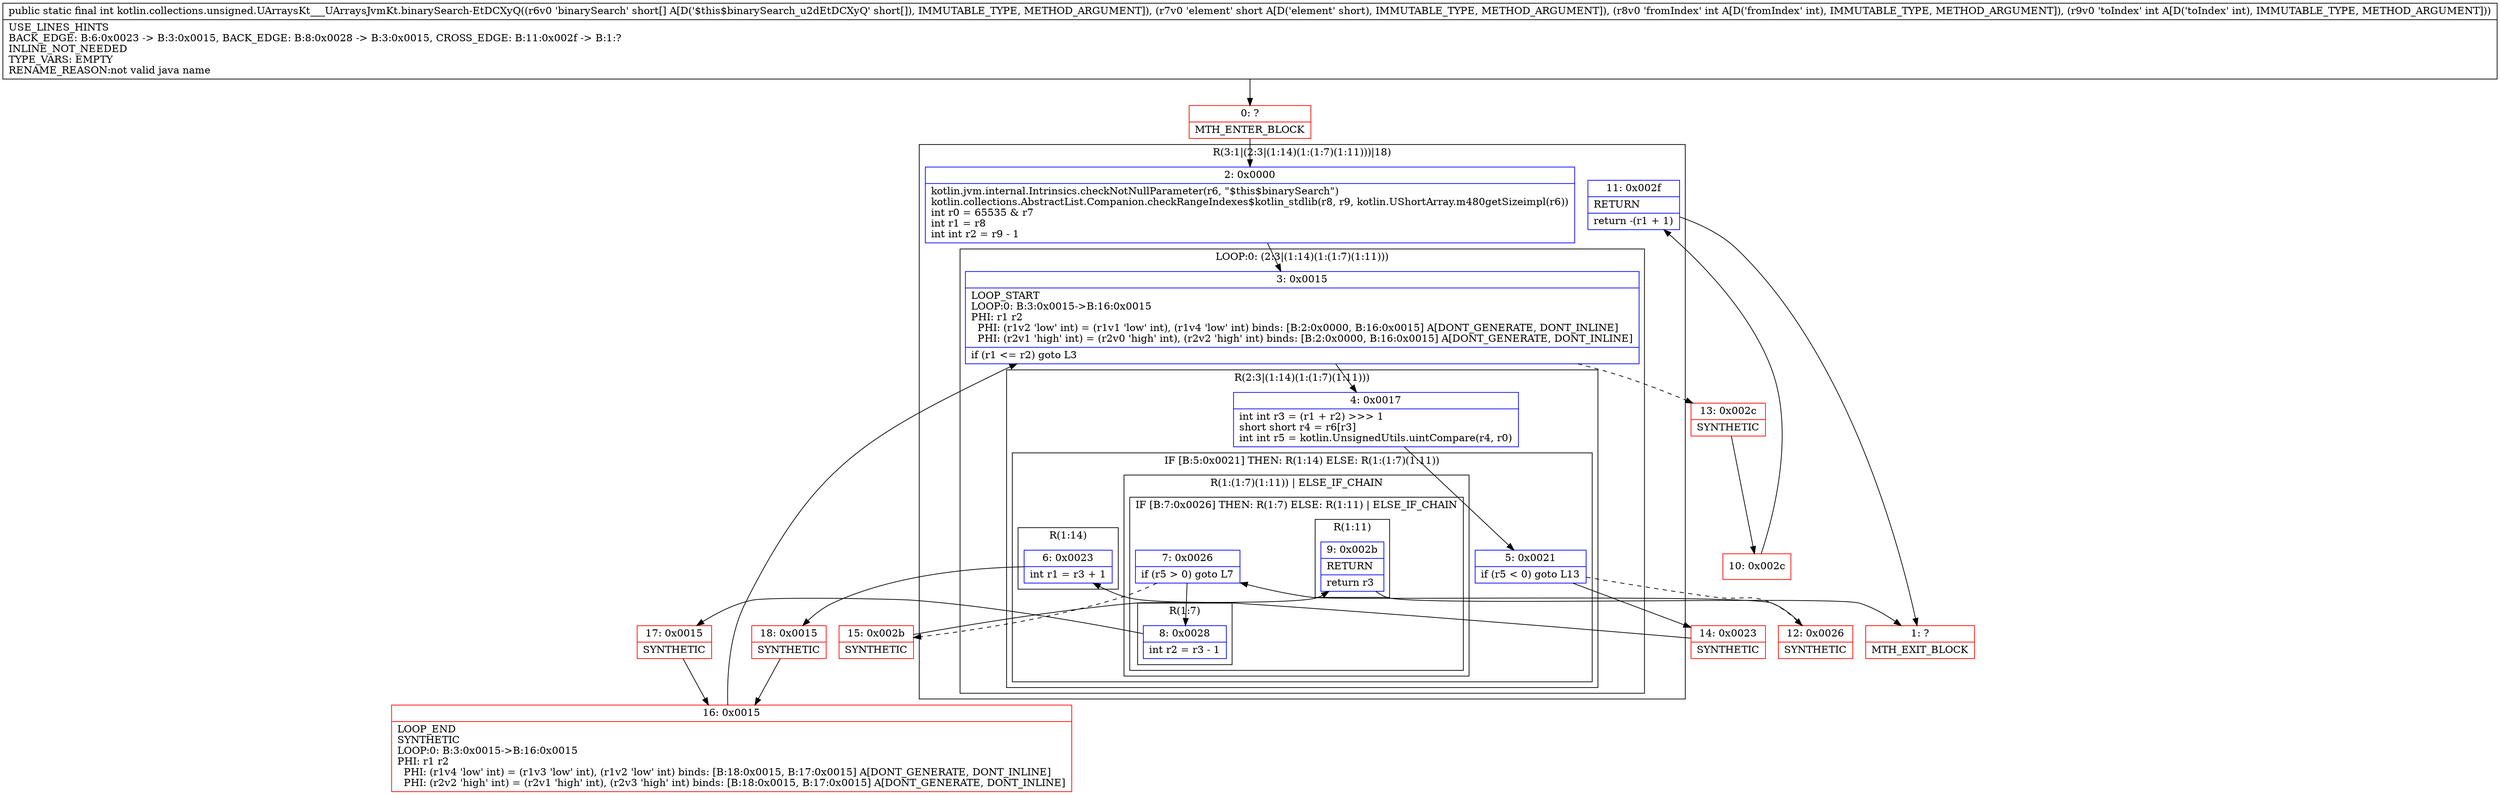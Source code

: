 digraph "CFG forkotlin.collections.unsigned.UArraysKt___UArraysJvmKt.binarySearch\-EtDCXyQ([SSII)I" {
subgraph cluster_Region_1496038982 {
label = "R(3:1|(2:3|(1:14)(1:(1:7)(1:11)))|18)";
node [shape=record,color=blue];
Node_2 [shape=record,label="{2\:\ 0x0000|kotlin.jvm.internal.Intrinsics.checkNotNullParameter(r6, \"$this$binarySearch\")\lkotlin.collections.AbstractList.Companion.checkRangeIndexes$kotlin_stdlib(r8, r9, kotlin.UShortArray.m480getSizeimpl(r6))\lint r0 = 65535 & r7\lint r1 = r8\lint int r2 = r9 \- 1\l}"];
subgraph cluster_LoopRegion_229322602 {
label = "LOOP:0: (2:3|(1:14)(1:(1:7)(1:11)))";
node [shape=record,color=blue];
Node_3 [shape=record,label="{3\:\ 0x0015|LOOP_START\lLOOP:0: B:3:0x0015\-\>B:16:0x0015\lPHI: r1 r2 \l  PHI: (r1v2 'low' int) = (r1v1 'low' int), (r1v4 'low' int) binds: [B:2:0x0000, B:16:0x0015] A[DONT_GENERATE, DONT_INLINE]\l  PHI: (r2v1 'high' int) = (r2v0 'high' int), (r2v2 'high' int) binds: [B:2:0x0000, B:16:0x0015] A[DONT_GENERATE, DONT_INLINE]\l|if (r1 \<= r2) goto L3\l}"];
subgraph cluster_Region_1510998474 {
label = "R(2:3|(1:14)(1:(1:7)(1:11)))";
node [shape=record,color=blue];
Node_4 [shape=record,label="{4\:\ 0x0017|int int r3 = (r1 + r2) \>\>\> 1\lshort short r4 = r6[r3]\lint int r5 = kotlin.UnsignedUtils.uintCompare(r4, r0)\l}"];
subgraph cluster_IfRegion_1881912187 {
label = "IF [B:5:0x0021] THEN: R(1:14) ELSE: R(1:(1:7)(1:11))";
node [shape=record,color=blue];
Node_5 [shape=record,label="{5\:\ 0x0021|if (r5 \< 0) goto L13\l}"];
subgraph cluster_Region_1423895707 {
label = "R(1:14)";
node [shape=record,color=blue];
Node_6 [shape=record,label="{6\:\ 0x0023|int r1 = r3 + 1\l}"];
}
subgraph cluster_Region_522647947 {
label = "R(1:(1:7)(1:11)) | ELSE_IF_CHAIN\l";
node [shape=record,color=blue];
subgraph cluster_IfRegion_607064683 {
label = "IF [B:7:0x0026] THEN: R(1:7) ELSE: R(1:11) | ELSE_IF_CHAIN\l";
node [shape=record,color=blue];
Node_7 [shape=record,label="{7\:\ 0x0026|if (r5 \> 0) goto L7\l}"];
subgraph cluster_Region_167143703 {
label = "R(1:7)";
node [shape=record,color=blue];
Node_8 [shape=record,label="{8\:\ 0x0028|int r2 = r3 \- 1\l}"];
}
subgraph cluster_Region_1395795890 {
label = "R(1:11)";
node [shape=record,color=blue];
Node_9 [shape=record,label="{9\:\ 0x002b|RETURN\l|return r3\l}"];
}
}
}
}
}
}
Node_11 [shape=record,label="{11\:\ 0x002f|RETURN\l|return \-(r1 + 1)\l}"];
}
Node_0 [shape=record,color=red,label="{0\:\ ?|MTH_ENTER_BLOCK\l}"];
Node_12 [shape=record,color=red,label="{12\:\ 0x0026|SYNTHETIC\l}"];
Node_17 [shape=record,color=red,label="{17\:\ 0x0015|SYNTHETIC\l}"];
Node_16 [shape=record,color=red,label="{16\:\ 0x0015|LOOP_END\lSYNTHETIC\lLOOP:0: B:3:0x0015\-\>B:16:0x0015\lPHI: r1 r2 \l  PHI: (r1v4 'low' int) = (r1v3 'low' int), (r1v2 'low' int) binds: [B:18:0x0015, B:17:0x0015] A[DONT_GENERATE, DONT_INLINE]\l  PHI: (r2v2 'high' int) = (r2v1 'high' int), (r2v3 'high' int) binds: [B:18:0x0015, B:17:0x0015] A[DONT_GENERATE, DONT_INLINE]\l}"];
Node_15 [shape=record,color=red,label="{15\:\ 0x002b|SYNTHETIC\l}"];
Node_1 [shape=record,color=red,label="{1\:\ ?|MTH_EXIT_BLOCK\l}"];
Node_14 [shape=record,color=red,label="{14\:\ 0x0023|SYNTHETIC\l}"];
Node_18 [shape=record,color=red,label="{18\:\ 0x0015|SYNTHETIC\l}"];
Node_13 [shape=record,color=red,label="{13\:\ 0x002c|SYNTHETIC\l}"];
Node_10 [shape=record,color=red,label="{10\:\ 0x002c}"];
MethodNode[shape=record,label="{public static final int kotlin.collections.unsigned.UArraysKt___UArraysJvmKt.binarySearch\-EtDCXyQ((r6v0 'binarySearch' short[] A[D('$this$binarySearch_u2dEtDCXyQ' short[]), IMMUTABLE_TYPE, METHOD_ARGUMENT]), (r7v0 'element' short A[D('element' short), IMMUTABLE_TYPE, METHOD_ARGUMENT]), (r8v0 'fromIndex' int A[D('fromIndex' int), IMMUTABLE_TYPE, METHOD_ARGUMENT]), (r9v0 'toIndex' int A[D('toIndex' int), IMMUTABLE_TYPE, METHOD_ARGUMENT]))  | USE_LINES_HINTS\lBACK_EDGE: B:6:0x0023 \-\> B:3:0x0015, BACK_EDGE: B:8:0x0028 \-\> B:3:0x0015, CROSS_EDGE: B:11:0x002f \-\> B:1:?\lINLINE_NOT_NEEDED\lTYPE_VARS: EMPTY\lRENAME_REASON:not valid java name\l}"];
MethodNode -> Node_0;Node_2 -> Node_3;
Node_3 -> Node_4;
Node_3 -> Node_13[style=dashed];
Node_4 -> Node_5;
Node_5 -> Node_12[style=dashed];
Node_5 -> Node_14;
Node_6 -> Node_18;
Node_7 -> Node_8;
Node_7 -> Node_15[style=dashed];
Node_8 -> Node_17;
Node_9 -> Node_1;
Node_11 -> Node_1;
Node_0 -> Node_2;
Node_12 -> Node_7;
Node_17 -> Node_16;
Node_16 -> Node_3;
Node_15 -> Node_9;
Node_14 -> Node_6;
Node_18 -> Node_16;
Node_13 -> Node_10;
Node_10 -> Node_11;
}

